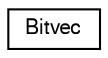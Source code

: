 digraph "Graphical Class Hierarchy"
{
  edge [fontname="FreeSans",fontsize="10",labelfontname="FreeSans",labelfontsize="10"];
  node [fontname="FreeSans",fontsize="10",shape=record];
  rankdir="LR";
  Node0 [label="Bitvec",height=0.2,width=0.4,color="black", fillcolor="white", style="filled",URL="$structBitvec.html"];
}
